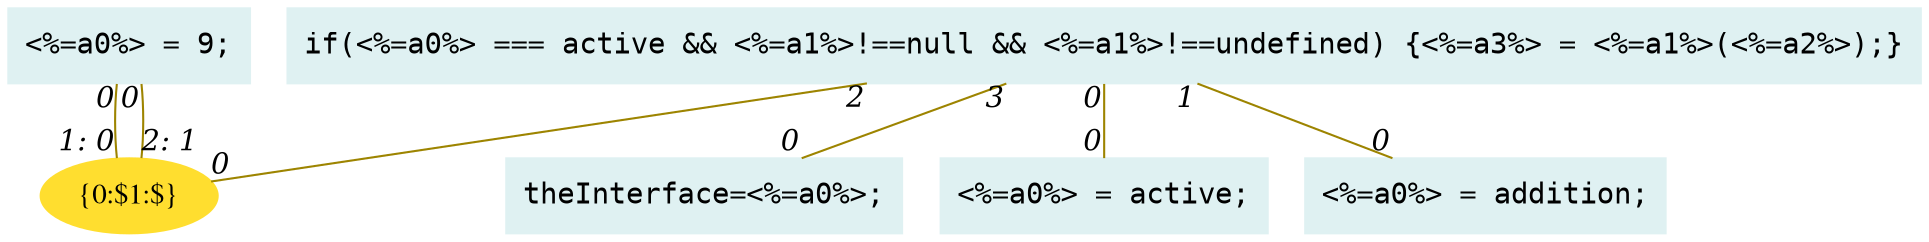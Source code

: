 digraph g{node_7260 [shape="box", style="filled", color="#dff1f2", fontname="Courier", label="theInterface=<%=a0%>;
" ]
node_7275 [shape="ellipse", style="filled", color="#ffde2f", fontname="Times", label="{0:$1:$}" ]
node_7289 [shape="box", style="filled", color="#dff1f2", fontname="Courier", label="<%=a0%> = active;
" ]
node_7292 [shape="box", style="filled", color="#dff1f2", fontname="Courier", label="<%=a0%> = addition;
" ]
node_7294 [shape="box", style="filled", color="#dff1f2", fontname="Courier", label="<%=a0%> = 9;
" ]
node_7297 [shape="box", style="filled", color="#dff1f2", fontname="Courier", label="if(<%=a0%> === active && <%=a1%>!==null && <%=a1%>!==undefined) {<%=a3%> = <%=a1%>(<%=a2%>);}
" ]
node_7294 -> node_7275 [dir=none, arrowHead=none, fontname="Times-Italic", arrowsize=1, color="#9d8400", label="",  headlabel="1: 0", taillabel="0" ]
node_7294 -> node_7275 [dir=none, arrowHead=none, fontname="Times-Italic", arrowsize=1, color="#9d8400", label="",  headlabel="2: 1", taillabel="0" ]
node_7297 -> node_7289 [dir=none, arrowHead=none, fontname="Times-Italic", arrowsize=1, color="#9d8400", label="",  headlabel="0", taillabel="0" ]
node_7297 -> node_7292 [dir=none, arrowHead=none, fontname="Times-Italic", arrowsize=1, color="#9d8400", label="",  headlabel="0", taillabel="1" ]
node_7297 -> node_7275 [dir=none, arrowHead=none, fontname="Times-Italic", arrowsize=1, color="#9d8400", label="",  headlabel="0", taillabel="2" ]
node_7297 -> node_7260 [dir=none, arrowHead=none, fontname="Times-Italic", arrowsize=1, color="#9d8400", label="",  headlabel="0", taillabel="3" ]
}